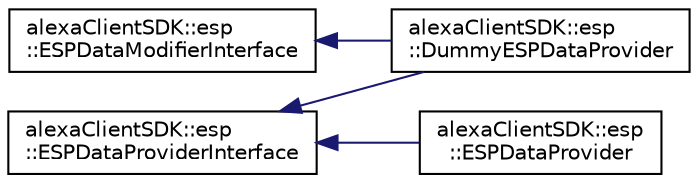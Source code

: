 digraph "Graphical Class Hierarchy"
{
  edge [fontname="Helvetica",fontsize="10",labelfontname="Helvetica",labelfontsize="10"];
  node [fontname="Helvetica",fontsize="10",shape=record];
  rankdir="LR";
  Node1 [label="alexaClientSDK::esp\l::ESPDataModifierInterface",height=0.2,width=0.4,color="black", fillcolor="white", style="filled",URL="$classalexa_client_s_d_k_1_1esp_1_1_e_s_p_data_modifier_interface.html"];
  Node1 -> Node2 [dir="back",color="midnightblue",fontsize="10",style="solid",fontname="Helvetica"];
  Node2 [label="alexaClientSDK::esp\l::DummyESPDataProvider",height=0.2,width=0.4,color="black", fillcolor="white", style="filled",URL="$classalexa_client_s_d_k_1_1esp_1_1_dummy_e_s_p_data_provider.html"];
  Node3 [label="alexaClientSDK::esp\l::ESPDataProviderInterface",height=0.2,width=0.4,color="black", fillcolor="white", style="filled",URL="$classalexa_client_s_d_k_1_1esp_1_1_e_s_p_data_provider_interface.html"];
  Node3 -> Node2 [dir="back",color="midnightblue",fontsize="10",style="solid",fontname="Helvetica"];
  Node3 -> Node4 [dir="back",color="midnightblue",fontsize="10",style="solid",fontname="Helvetica"];
  Node4 [label="alexaClientSDK::esp\l::ESPDataProvider",height=0.2,width=0.4,color="black", fillcolor="white", style="filled",URL="$classalexa_client_s_d_k_1_1esp_1_1_e_s_p_data_provider.html"];
}
